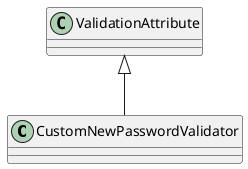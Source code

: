 @startuml
class CustomNewPasswordValidator {
}
ValidationAttribute <|-- CustomNewPasswordValidator
@enduml
